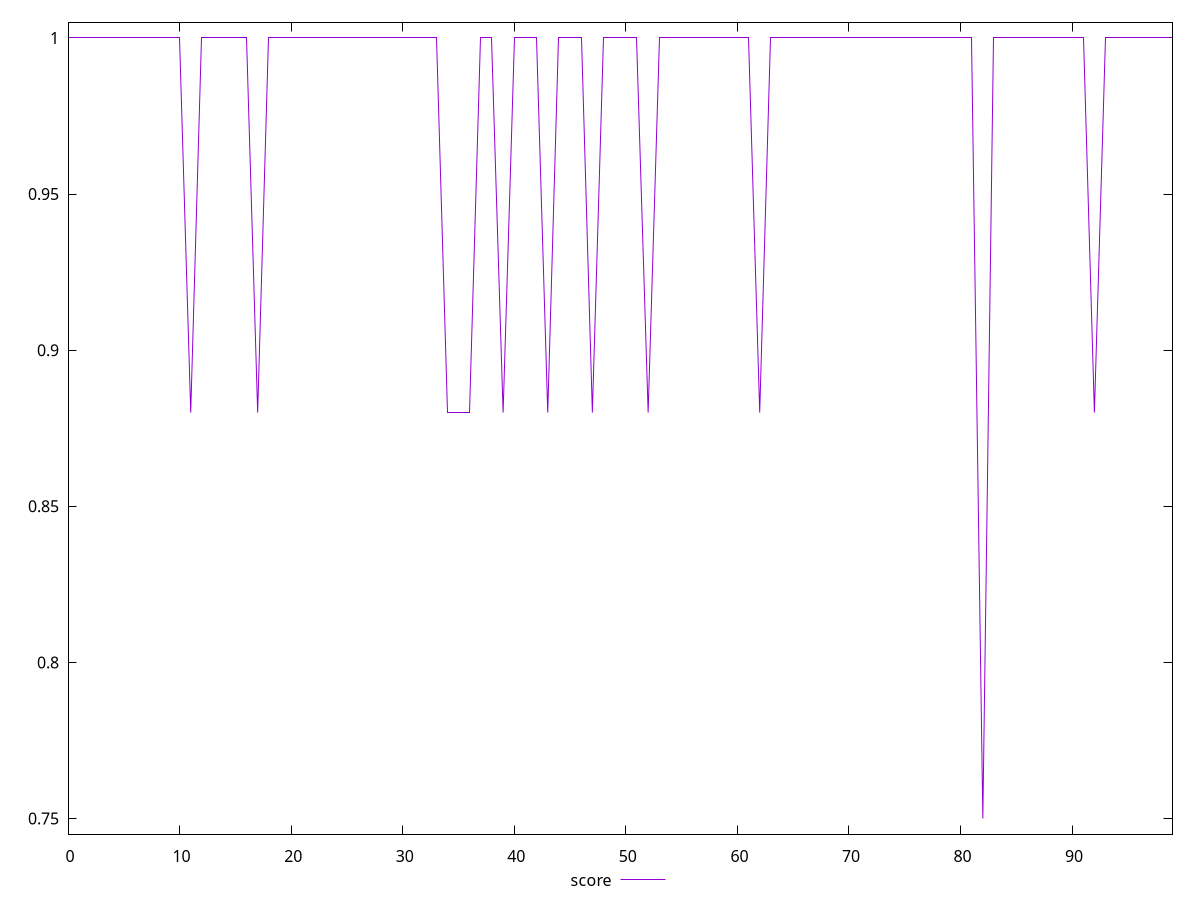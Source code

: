 reset

$score <<EOF
0 1
1 1
2 1
3 1
4 1
5 1
6 1
7 1
8 1
9 1
10 1
11 0.88
12 1
13 1
14 1
15 1
16 1
17 0.88
18 1
19 1
20 1
21 1
22 1
23 1
24 1
25 1
26 1
27 1
28 1
29 1
30 1
31 1
32 1
33 1
34 0.88
35 0.88
36 0.88
37 1
38 1
39 0.88
40 1
41 1
42 1
43 0.88
44 1
45 1
46 1
47 0.88
48 1
49 1
50 1
51 1
52 0.88
53 1
54 1
55 1
56 1
57 1
58 1
59 1
60 1
61 1
62 0.88
63 1
64 1
65 1
66 1
67 1
68 1
69 1
70 1
71 1
72 1
73 1
74 1
75 1
76 1
77 1
78 1
79 1
80 1
81 1
82 0.75
83 1
84 1
85 1
86 1
87 1
88 1
89 1
90 1
91 1
92 0.88
93 1
94 1
95 1
96 1
97 1
98 1
99 1
EOF

set key outside below
set xrange [0:99]
set yrange [0.745:1.005]
set trange [0.745:1.005]
set terminal svg size 640, 500 enhanced background rgb 'white'
set output "report_00017_2021-02-10T15-08-03.406Z/unminified-javascript/samples/pages+cached+noadtech/score/values.svg"

plot $score title "score" with line

reset
